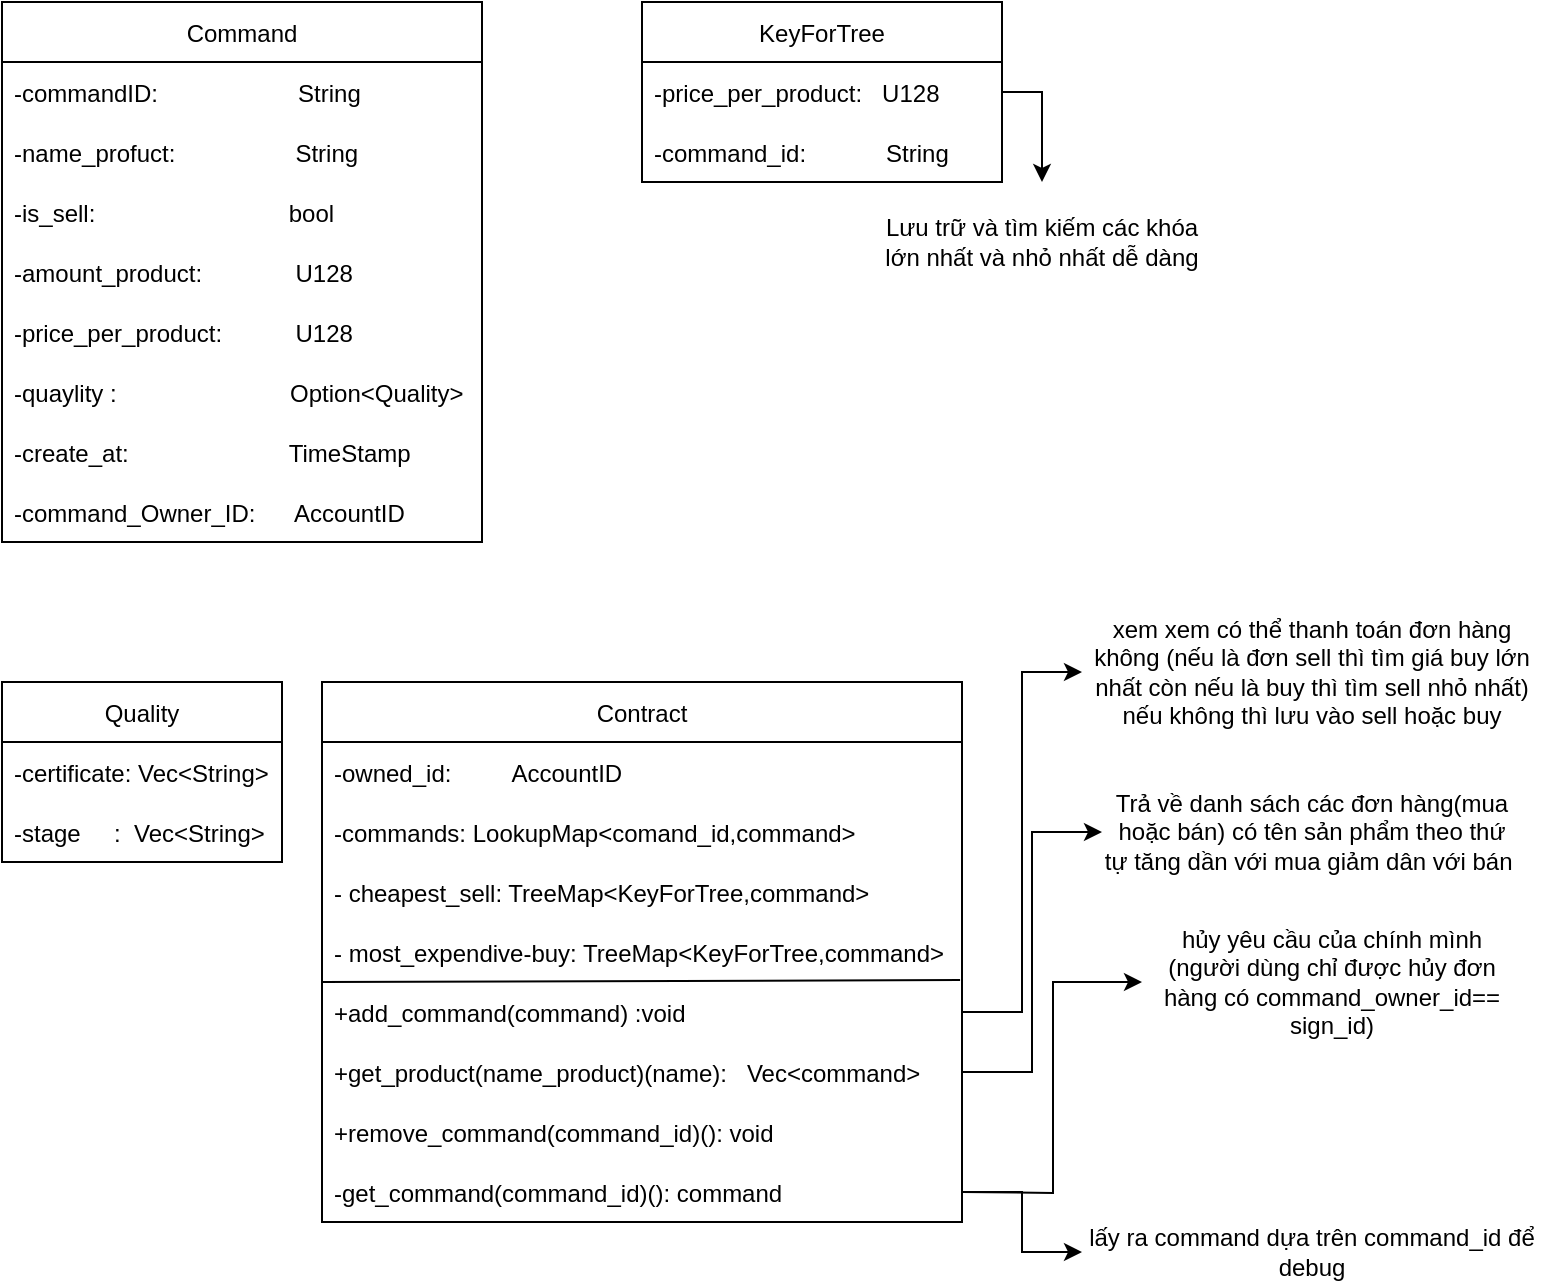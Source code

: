<mxfile version="20.3.3" type="google"><diagram id="W2nSW92MtG1jqywyiA6o" name="Page-1"><mxGraphModel grid="1" page="1" gridSize="10" guides="1" tooltips="1" connect="1" arrows="1" fold="1" pageScale="1" pageWidth="850" pageHeight="1100" math="0" shadow="0"><root><mxCell id="0"/><mxCell id="1" parent="0"/><mxCell id="wCwbA6ESaTSTYmo_vthU-1" value="Command" style="swimlane;fontStyle=0;childLayout=stackLayout;horizontal=1;startSize=30;horizontalStack=0;resizeParent=1;resizeParentMax=0;resizeLast=0;collapsible=1;marginBottom=0;" vertex="1" parent="1"><mxGeometry x="60" y="60" width="240" height="270" as="geometry"/></mxCell><mxCell id="wCwbA6ESaTSTYmo_vthU-2" value="-commandID:                     String" style="text;strokeColor=none;fillColor=none;align=left;verticalAlign=middle;spacingLeft=4;spacingRight=4;overflow=hidden;points=[[0,0.5],[1,0.5]];portConstraint=eastwest;rotatable=0;" vertex="1" parent="wCwbA6ESaTSTYmo_vthU-1"><mxGeometry y="30" width="240" height="30" as="geometry"/></mxCell><mxCell id="wCwbA6ESaTSTYmo_vthU-3" value="-name_profuct:                  String" style="text;strokeColor=none;fillColor=none;align=left;verticalAlign=middle;spacingLeft=4;spacingRight=4;overflow=hidden;points=[[0,0.5],[1,0.5]];portConstraint=eastwest;rotatable=0;" vertex="1" parent="wCwbA6ESaTSTYmo_vthU-1"><mxGeometry y="60" width="240" height="30" as="geometry"/></mxCell><mxCell id="wCwbA6ESaTSTYmo_vthU-21" value="-is_sell:                             bool" style="text;strokeColor=none;fillColor=none;align=left;verticalAlign=middle;spacingLeft=4;spacingRight=4;overflow=hidden;points=[[0,0.5],[1,0.5]];portConstraint=eastwest;rotatable=0;" vertex="1" parent="wCwbA6ESaTSTYmo_vthU-1"><mxGeometry y="90" width="240" height="30" as="geometry"/></mxCell><mxCell id="wCwbA6ESaTSTYmo_vthU-4" value="-amount_product:              U128" style="text;strokeColor=none;fillColor=none;align=left;verticalAlign=middle;spacingLeft=4;spacingRight=4;overflow=hidden;points=[[0,0.5],[1,0.5]];portConstraint=eastwest;rotatable=0;" vertex="1" parent="wCwbA6ESaTSTYmo_vthU-1"><mxGeometry y="120" width="240" height="30" as="geometry"/></mxCell><mxCell id="wCwbA6ESaTSTYmo_vthU-5" value="-price_per_product:           U128" style="text;strokeColor=none;fillColor=none;align=left;verticalAlign=middle;spacingLeft=4;spacingRight=4;overflow=hidden;points=[[0,0.5],[1,0.5]];portConstraint=eastwest;rotatable=0;" vertex="1" parent="wCwbA6ESaTSTYmo_vthU-1"><mxGeometry y="150" width="240" height="30" as="geometry"/></mxCell><mxCell id="wCwbA6ESaTSTYmo_vthU-13" value="-quaylity :                          Option&lt;Quality&gt;" style="text;strokeColor=none;fillColor=none;align=left;verticalAlign=middle;spacingLeft=4;spacingRight=4;overflow=hidden;points=[[0,0.5],[1,0.5]];portConstraint=eastwest;rotatable=0;" vertex="1" parent="wCwbA6ESaTSTYmo_vthU-1"><mxGeometry y="180" width="240" height="30" as="geometry"/></mxCell><mxCell id="wCwbA6ESaTSTYmo_vthU-6" value="-create_at:                        TimeStamp" style="text;strokeColor=none;fillColor=none;align=left;verticalAlign=middle;spacingLeft=4;spacingRight=4;overflow=hidden;points=[[0,0.5],[1,0.5]];portConstraint=eastwest;rotatable=0;" vertex="1" parent="wCwbA6ESaTSTYmo_vthU-1"><mxGeometry y="210" width="240" height="30" as="geometry"/></mxCell><mxCell id="Z8LOH23DlDyXGqsnzQf0-1" value="-command_Owner_ID:      AccountID" style="text;strokeColor=none;fillColor=none;align=left;verticalAlign=middle;spacingLeft=4;spacingRight=4;overflow=hidden;points=[[0,0.5],[1,0.5]];portConstraint=eastwest;rotatable=0;" vertex="1" parent="wCwbA6ESaTSTYmo_vthU-1"><mxGeometry y="240" width="240" height="30" as="geometry"/></mxCell><mxCell id="wCwbA6ESaTSTYmo_vthU-9" value="Quality" style="swimlane;fontStyle=0;childLayout=stackLayout;horizontal=1;startSize=30;horizontalStack=0;resizeParent=1;resizeParentMax=0;resizeLast=0;collapsible=1;marginBottom=0;" vertex="1" parent="1"><mxGeometry x="60" y="400" width="140" height="90" as="geometry"/></mxCell><mxCell id="wCwbA6ESaTSTYmo_vthU-10" value="-certificate: Vec&lt;String&gt;" style="text;strokeColor=none;fillColor=none;align=left;verticalAlign=middle;spacingLeft=4;spacingRight=4;overflow=hidden;points=[[0,0.5],[1,0.5]];portConstraint=eastwest;rotatable=0;" vertex="1" parent="wCwbA6ESaTSTYmo_vthU-9"><mxGeometry y="30" width="140" height="30" as="geometry"/></mxCell><mxCell id="wCwbA6ESaTSTYmo_vthU-11" value="-stage     :  Vec&lt;String&gt;" style="text;strokeColor=none;fillColor=none;align=left;verticalAlign=middle;spacingLeft=4;spacingRight=4;overflow=hidden;points=[[0,0.5],[1,0.5]];portConstraint=eastwest;rotatable=0;" vertex="1" parent="wCwbA6ESaTSTYmo_vthU-9"><mxGeometry y="60" width="140" height="30" as="geometry"/></mxCell><mxCell id="wCwbA6ESaTSTYmo_vthU-23" value="Contract" style="swimlane;fontStyle=0;childLayout=stackLayout;horizontal=1;startSize=30;horizontalStack=0;resizeParent=1;resizeParentMax=0;resizeLast=0;collapsible=1;marginBottom=0;" vertex="1" parent="1"><mxGeometry x="220" y="400" width="320" height="270" as="geometry"/></mxCell><mxCell id="wCwbA6ESaTSTYmo_vthU-24" value="-owned_id:         AccountID" style="text;strokeColor=none;fillColor=none;align=left;verticalAlign=middle;spacingLeft=4;spacingRight=4;overflow=hidden;points=[[0,0.5],[1,0.5]];portConstraint=eastwest;rotatable=0;" vertex="1" parent="wCwbA6ESaTSTYmo_vthU-23"><mxGeometry y="30" width="320" height="30" as="geometry"/></mxCell><mxCell id="wCwbA6ESaTSTYmo_vthU-26" value="-commands: LookupMap&lt;comand_id,command&gt;" style="text;strokeColor=none;fillColor=none;align=left;verticalAlign=middle;spacingLeft=4;spacingRight=4;overflow=hidden;points=[[0,0.5],[1,0.5]];portConstraint=eastwest;rotatable=0;" vertex="1" parent="wCwbA6ESaTSTYmo_vthU-23"><mxGeometry y="60" width="320" height="30" as="geometry"/></mxCell><mxCell id="wCwbA6ESaTSTYmo_vthU-37" value="- cheapest_sell: TreeMap&lt;KeyForTree,command&gt;" style="text;strokeColor=none;fillColor=none;align=left;verticalAlign=middle;spacingLeft=4;spacingRight=4;overflow=hidden;points=[[0,0.5],[1,0.5]];portConstraint=eastwest;rotatable=0;" vertex="1" parent="wCwbA6ESaTSTYmo_vthU-23"><mxGeometry y="90" width="320" height="30" as="geometry"/></mxCell><mxCell id="Z8LOH23DlDyXGqsnzQf0-8" value="- most_expendive-buy: TreeMap&lt;KeyForTree,command&gt;" style="text;strokeColor=none;fillColor=none;align=left;verticalAlign=middle;spacingLeft=4;spacingRight=4;overflow=hidden;points=[[0,0.5],[1,0.5]];portConstraint=eastwest;rotatable=0;" vertex="1" parent="wCwbA6ESaTSTYmo_vthU-23"><mxGeometry y="120" width="320" height="30" as="geometry"/></mxCell><mxCell id="wCwbA6ESaTSTYmo_vthU-28" value="+add_command(command) :void" style="text;strokeColor=none;fillColor=none;align=left;verticalAlign=middle;spacingLeft=4;spacingRight=4;overflow=hidden;points=[[0,0.5],[1,0.5]];portConstraint=eastwest;rotatable=0;" vertex="1" parent="wCwbA6ESaTSTYmo_vthU-23"><mxGeometry y="150" width="320" height="30" as="geometry"/></mxCell><mxCell id="wCwbA6ESaTSTYmo_vthU-38" value="+get_product(name_product)(name):   Vec&lt;command&gt;" style="text;strokeColor=none;fillColor=none;align=left;verticalAlign=middle;spacingLeft=4;spacingRight=4;overflow=hidden;points=[[0,0.5],[1,0.5]];portConstraint=eastwest;rotatable=0;" vertex="1" parent="wCwbA6ESaTSTYmo_vthU-23"><mxGeometry y="180" width="320" height="30" as="geometry"/></mxCell><mxCell id="wCwbA6ESaTSTYmo_vthU-35" value="+remove_command(command_id)(): void" style="text;strokeColor=none;fillColor=none;align=left;verticalAlign=middle;spacingLeft=4;spacingRight=4;overflow=hidden;points=[[0,0.5],[1,0.5]];portConstraint=eastwest;rotatable=0;" vertex="1" parent="wCwbA6ESaTSTYmo_vthU-23"><mxGeometry y="210" width="320" height="30" as="geometry"/></mxCell><mxCell id="Z8LOH23DlDyXGqsnzQf0-10" value="-get_command(command_id)(): command" style="text;strokeColor=none;fillColor=none;align=left;verticalAlign=middle;spacingLeft=4;spacingRight=4;overflow=hidden;points=[[0,0.5],[1,0.5]];portConstraint=eastwest;rotatable=0;" vertex="1" parent="wCwbA6ESaTSTYmo_vthU-23"><mxGeometry y="240" width="320" height="30" as="geometry"/></mxCell><mxCell id="Z8LOH23DlDyXGqsnzQf0-11" style="edgeStyle=orthogonalEdgeStyle;rounded=0;orthogonalLoop=1;jettySize=auto;html=1;exitX=1;exitY=0.5;exitDx=0;exitDy=0;" edge="1" parent="wCwbA6ESaTSTYmo_vthU-23" source="wCwbA6ESaTSTYmo_vthU-38" target="wCwbA6ESaTSTYmo_vthU-38"><mxGeometry relative="1" as="geometry"/></mxCell><mxCell id="Z8LOH23DlDyXGqsnzQf0-12" value="" style="endArrow=none;html=1;rounded=0;exitX=0;exitY=0;exitDx=0;exitDy=0;exitPerimeter=0;entryX=0.997;entryY=-0.033;entryDx=0;entryDy=0;entryPerimeter=0;" edge="1" parent="wCwbA6ESaTSTYmo_vthU-23" source="wCwbA6ESaTSTYmo_vthU-28" target="wCwbA6ESaTSTYmo_vthU-28"><mxGeometry width="50" height="50" relative="1" as="geometry"><mxPoint x="320" y="370" as="sourcePoint"/><mxPoint x="370" y="320" as="targetPoint"/></mxGeometry></mxCell><mxCell id="Z8LOH23DlDyXGqsnzQf0-14" value="KeyForTree" style="swimlane;fontStyle=0;childLayout=stackLayout;horizontal=1;startSize=30;horizontalStack=0;resizeParent=1;resizeParentMax=0;resizeLast=0;collapsible=1;marginBottom=0;" vertex="1" parent="1"><mxGeometry x="380" y="60" width="180" height="90" as="geometry"/></mxCell><mxCell id="Z8LOH23DlDyXGqsnzQf0-17" value="-price_per_product:   U128" style="text;strokeColor=none;fillColor=none;align=left;verticalAlign=middle;spacingLeft=4;spacingRight=4;overflow=hidden;points=[[0,0.5],[1,0.5]];portConstraint=eastwest;rotatable=0;" vertex="1" parent="Z8LOH23DlDyXGqsnzQf0-14"><mxGeometry y="30" width="180" height="30" as="geometry"/></mxCell><mxCell id="Z8LOH23DlDyXGqsnzQf0-18" value="-command_id:            String" style="text;strokeColor=none;fillColor=none;align=left;verticalAlign=middle;spacingLeft=4;spacingRight=4;overflow=hidden;points=[[0,0.5],[1,0.5]];portConstraint=eastwest;rotatable=0;" vertex="1" parent="Z8LOH23DlDyXGqsnzQf0-14"><mxGeometry y="60" width="180" height="30" as="geometry"/></mxCell><mxCell id="Z8LOH23DlDyXGqsnzQf0-19" value="Lưu trữ và tìm kiếm các khóa lớn nhất và nhỏ nhất dễ dàng" style="text;html=1;strokeColor=none;fillColor=none;align=center;verticalAlign=middle;whiteSpace=wrap;rounded=0;" vertex="1" parent="1"><mxGeometry x="500" y="150" width="160" height="60" as="geometry"/></mxCell><mxCell id="Z8LOH23DlDyXGqsnzQf0-20" style="edgeStyle=orthogonalEdgeStyle;rounded=0;orthogonalLoop=1;jettySize=auto;html=1;exitX=1;exitY=0.5;exitDx=0;exitDy=0;entryX=0.5;entryY=0;entryDx=0;entryDy=0;" edge="1" parent="1" source="Z8LOH23DlDyXGqsnzQf0-17" target="Z8LOH23DlDyXGqsnzQf0-19"><mxGeometry relative="1" as="geometry"/></mxCell><mxCell id="Z8LOH23DlDyXGqsnzQf0-21" value="xem xem có thể thanh toán đơn hàng không (nếu là đơn sell thì tìm giá buy lớn nhất còn nếu là buy thì tìm sell nhỏ nhất) nếu không thì lưu vào sell hoặc buy" style="text;html=1;strokeColor=none;fillColor=none;align=center;verticalAlign=middle;whiteSpace=wrap;rounded=0;" vertex="1" parent="1"><mxGeometry x="600" y="380" width="230" height="30" as="geometry"/></mxCell><mxCell id="Z8LOH23DlDyXGqsnzQf0-22" style="edgeStyle=orthogonalEdgeStyle;rounded=0;orthogonalLoop=1;jettySize=auto;html=1;exitX=1;exitY=0.5;exitDx=0;exitDy=0;entryX=0;entryY=0.5;entryDx=0;entryDy=0;" edge="1" parent="1" source="wCwbA6ESaTSTYmo_vthU-28" target="Z8LOH23DlDyXGqsnzQf0-21"><mxGeometry relative="1" as="geometry"/></mxCell><mxCell id="Z8LOH23DlDyXGqsnzQf0-23" value="Trả về danh sách các đơn hàng(mua hoặc bán) có tên sản phẩm theo thứ tự tăng dần với mua giảm dân với bán&amp;nbsp;" style="text;html=1;strokeColor=none;fillColor=none;align=center;verticalAlign=middle;whiteSpace=wrap;rounded=0;" vertex="1" parent="1"><mxGeometry x="610" y="460" width="210" height="30" as="geometry"/></mxCell><mxCell id="Z8LOH23DlDyXGqsnzQf0-25" style="edgeStyle=orthogonalEdgeStyle;rounded=0;orthogonalLoop=1;jettySize=auto;html=1;exitX=1;exitY=0.5;exitDx=0;exitDy=0;entryX=0;entryY=0.5;entryDx=0;entryDy=0;" edge="1" parent="1" source="wCwbA6ESaTSTYmo_vthU-38" target="Z8LOH23DlDyXGqsnzQf0-23"><mxGeometry relative="1" as="geometry"/></mxCell><mxCell id="Z8LOH23DlDyXGqsnzQf0-26" value="hủy yêu cầu của chính mình (người dùng chỉ được hủy đơn hàng có command_owner_id== sign_id)" style="text;html=1;strokeColor=none;fillColor=none;align=center;verticalAlign=middle;whiteSpace=wrap;rounded=0;" vertex="1" parent="1"><mxGeometry x="630" y="535" width="190" height="30" as="geometry"/></mxCell><mxCell id="Z8LOH23DlDyXGqsnzQf0-27" style="edgeStyle=orthogonalEdgeStyle;rounded=0;orthogonalLoop=1;jettySize=auto;html=1;exitX=1;exitY=0.5;exitDx=0;exitDy=0;entryX=0;entryY=0.5;entryDx=0;entryDy=0;" edge="1" parent="1" target="Z8LOH23DlDyXGqsnzQf0-26"><mxGeometry relative="1" as="geometry"><mxPoint x="540" y="655" as="sourcePoint"/></mxGeometry></mxCell><mxCell id="Z8LOH23DlDyXGqsnzQf0-28" value="lấy ra command dựa trên command_id để debug" style="text;html=1;strokeColor=none;fillColor=none;align=center;verticalAlign=middle;whiteSpace=wrap;rounded=0;" vertex="1" parent="1"><mxGeometry x="600" y="670" width="230" height="30" as="geometry"/></mxCell><mxCell id="Z8LOH23DlDyXGqsnzQf0-29" style="edgeStyle=orthogonalEdgeStyle;rounded=0;orthogonalLoop=1;jettySize=auto;html=1;exitX=1;exitY=0.5;exitDx=0;exitDy=0;entryX=0;entryY=0.5;entryDx=0;entryDy=0;" edge="1" parent="1" source="Z8LOH23DlDyXGqsnzQf0-10" target="Z8LOH23DlDyXGqsnzQf0-28"><mxGeometry relative="1" as="geometry"/></mxCell></root></mxGraphModel></diagram></mxfile>